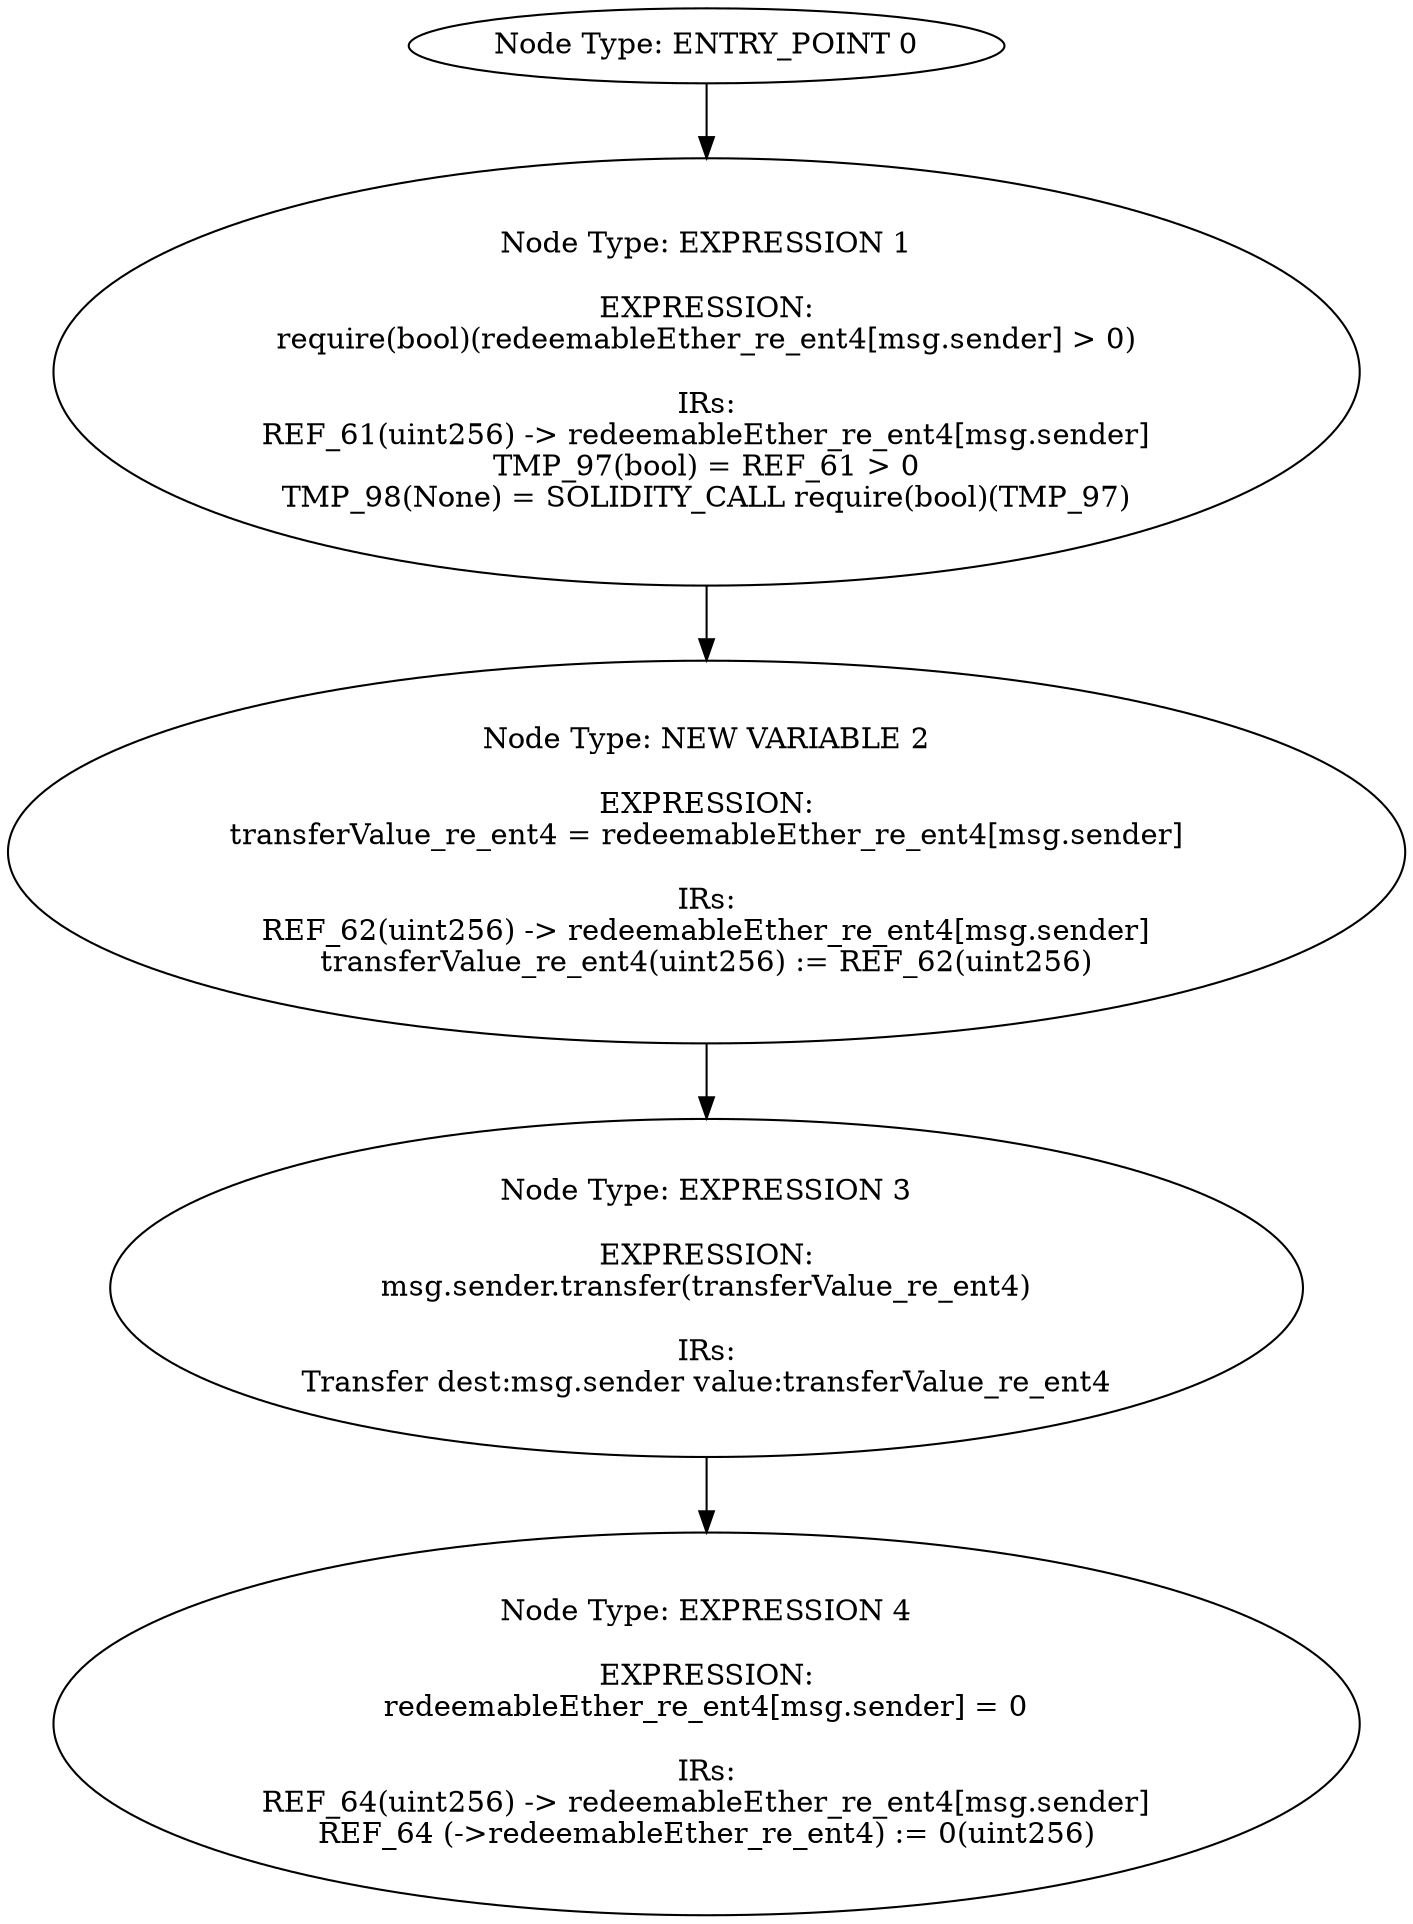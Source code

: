 digraph{
0[label="Node Type: ENTRY_POINT 0
"];
0->1;
1[label="Node Type: EXPRESSION 1

EXPRESSION:
require(bool)(redeemableEther_re_ent4[msg.sender] > 0)

IRs:
REF_61(uint256) -> redeemableEther_re_ent4[msg.sender]
TMP_97(bool) = REF_61 > 0
TMP_98(None) = SOLIDITY_CALL require(bool)(TMP_97)"];
1->2;
2[label="Node Type: NEW VARIABLE 2

EXPRESSION:
transferValue_re_ent4 = redeemableEther_re_ent4[msg.sender]

IRs:
REF_62(uint256) -> redeemableEther_re_ent4[msg.sender]
transferValue_re_ent4(uint256) := REF_62(uint256)"];
2->3;
3[label="Node Type: EXPRESSION 3

EXPRESSION:
msg.sender.transfer(transferValue_re_ent4)

IRs:
Transfer dest:msg.sender value:transferValue_re_ent4"];
3->4;
4[label="Node Type: EXPRESSION 4

EXPRESSION:
redeemableEther_re_ent4[msg.sender] = 0

IRs:
REF_64(uint256) -> redeemableEther_re_ent4[msg.sender]
REF_64 (->redeemableEther_re_ent4) := 0(uint256)"];
}

